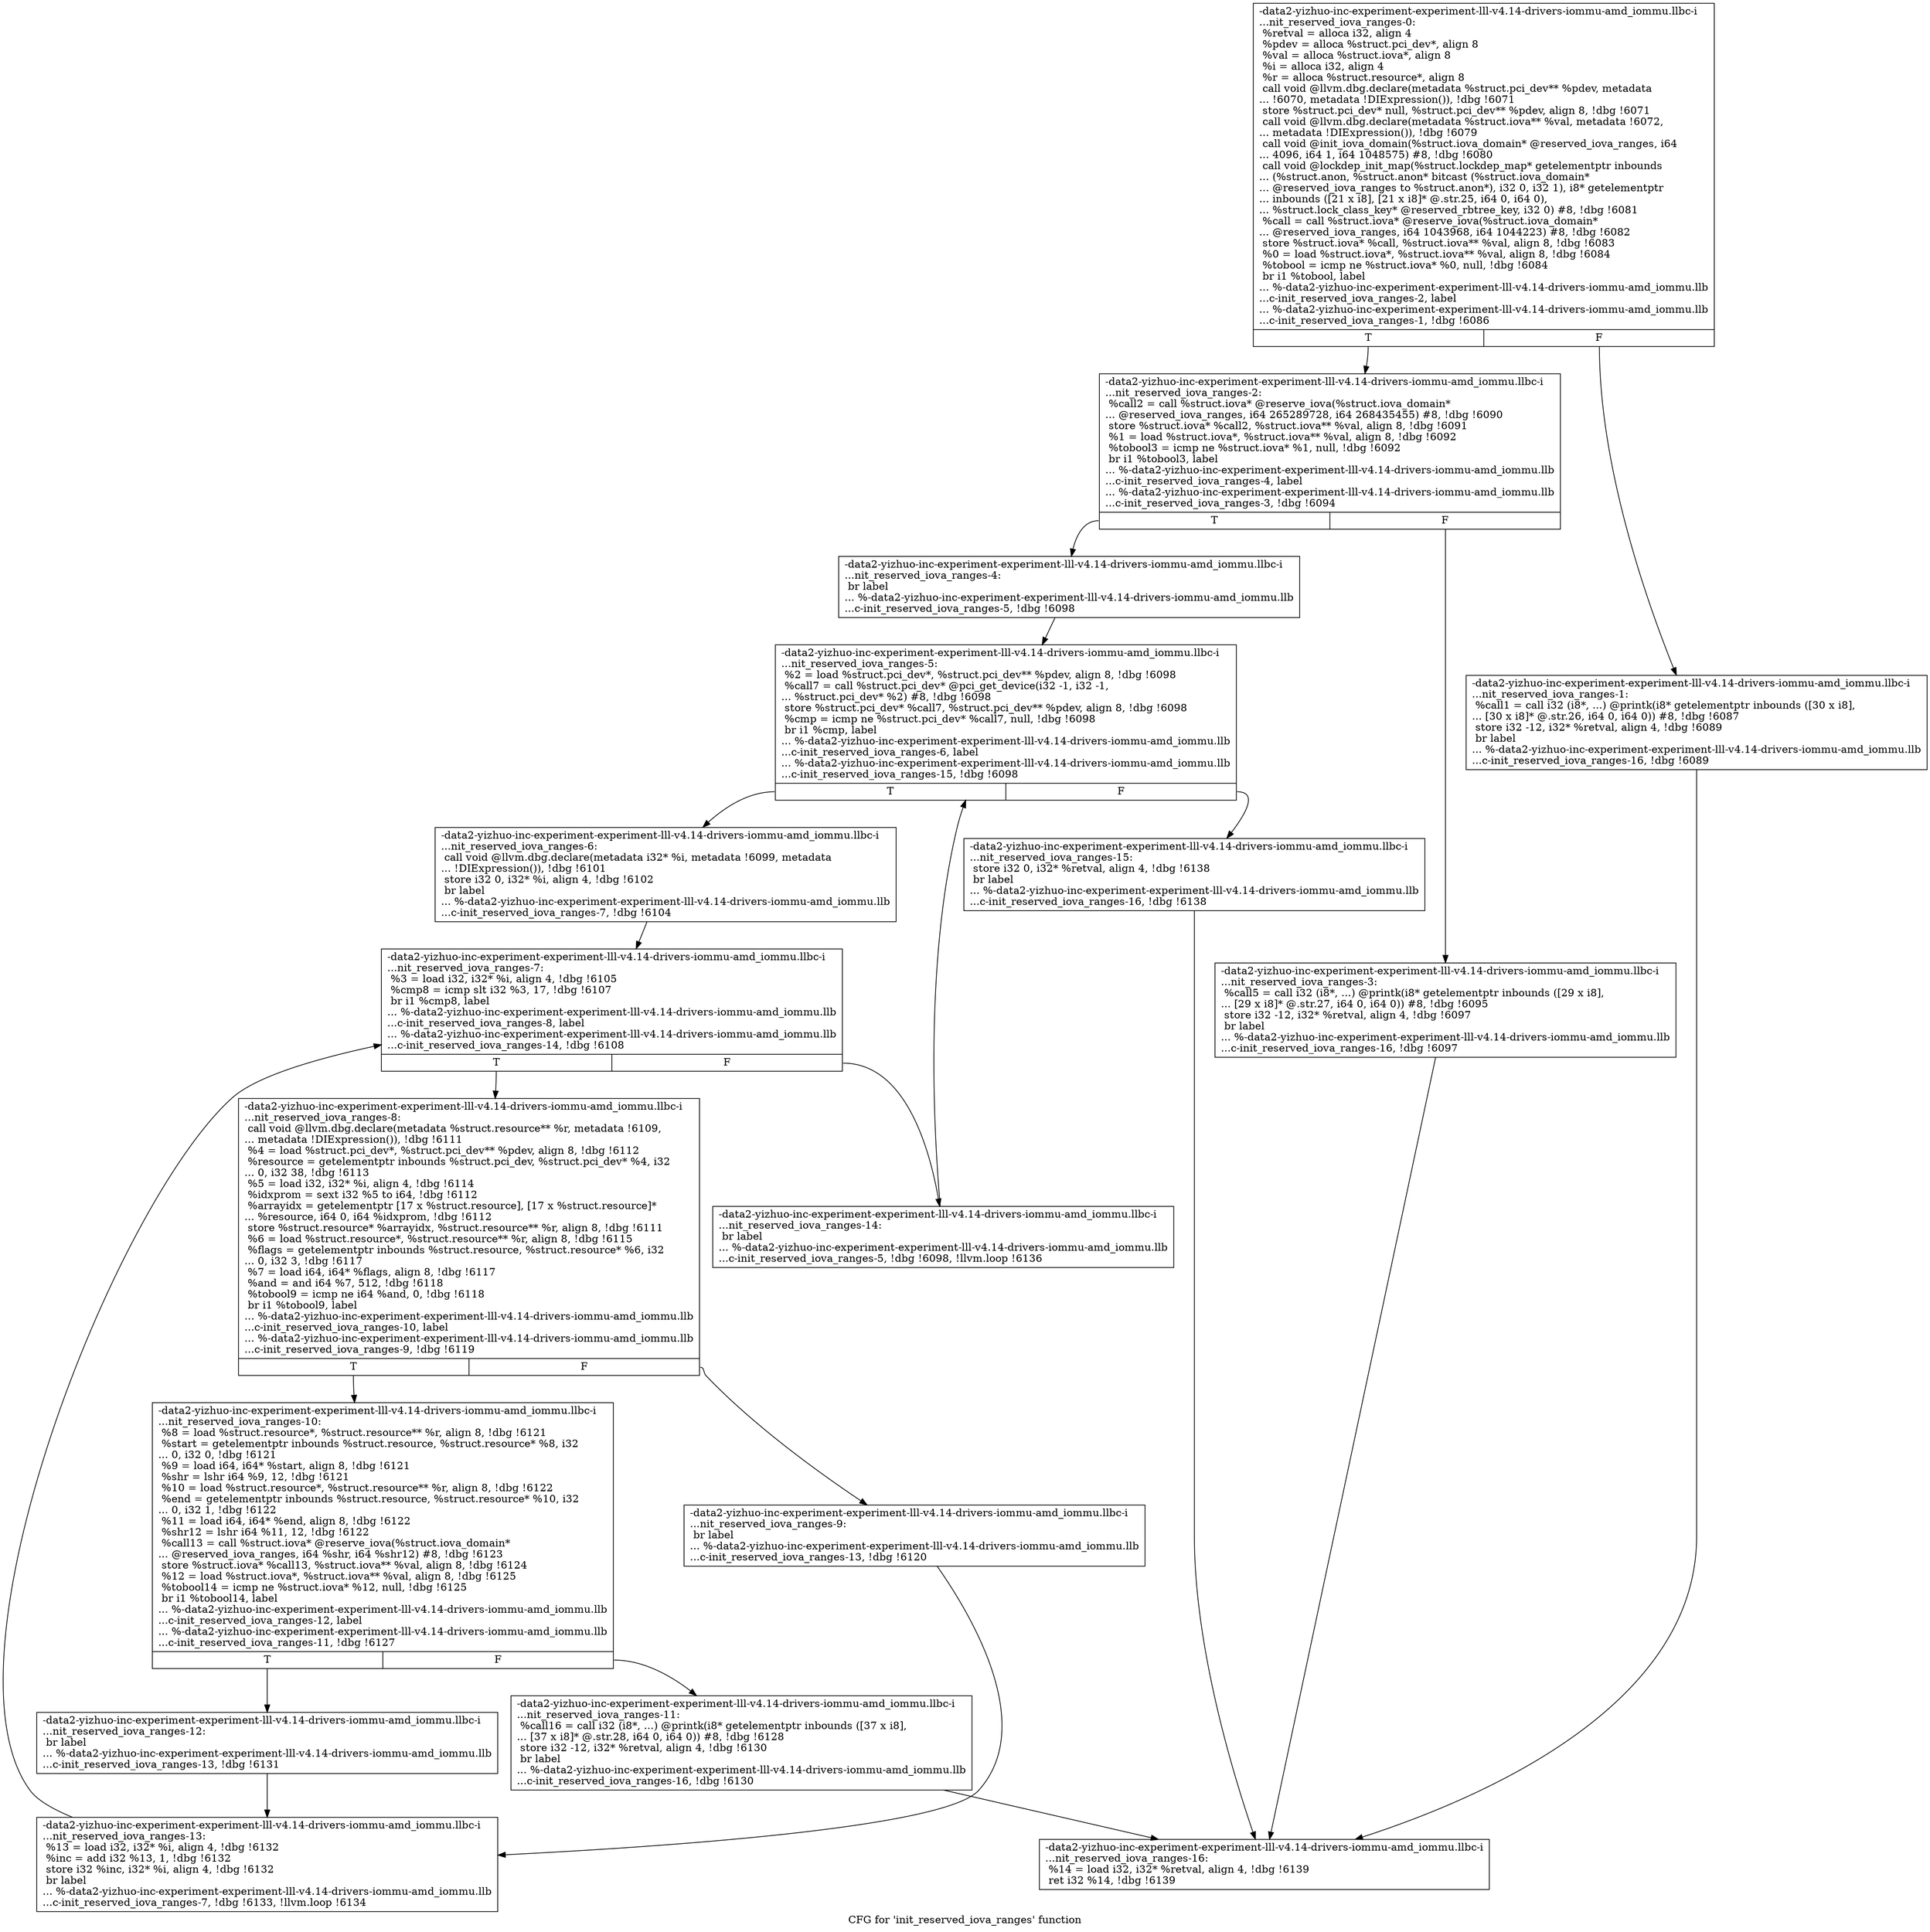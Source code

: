 digraph "CFG for 'init_reserved_iova_ranges' function" {
	label="CFG for 'init_reserved_iova_ranges' function";

	Node0x561b946542e0 [shape=record,label="{-data2-yizhuo-inc-experiment-experiment-lll-v4.14-drivers-iommu-amd_iommu.llbc-i\l...nit_reserved_iova_ranges-0:\l  %retval = alloca i32, align 4\l  %pdev = alloca %struct.pci_dev*, align 8\l  %val = alloca %struct.iova*, align 8\l  %i = alloca i32, align 4\l  %r = alloca %struct.resource*, align 8\l  call void @llvm.dbg.declare(metadata %struct.pci_dev** %pdev, metadata\l... !6070, metadata !DIExpression()), !dbg !6071\l  store %struct.pci_dev* null, %struct.pci_dev** %pdev, align 8, !dbg !6071\l  call void @llvm.dbg.declare(metadata %struct.iova** %val, metadata !6072,\l... metadata !DIExpression()), !dbg !6079\l  call void @init_iova_domain(%struct.iova_domain* @reserved_iova_ranges, i64\l... 4096, i64 1, i64 1048575) #8, !dbg !6080\l  call void @lockdep_init_map(%struct.lockdep_map* getelementptr inbounds\l... (%struct.anon, %struct.anon* bitcast (%struct.iova_domain*\l... @reserved_iova_ranges to %struct.anon*), i32 0, i32 1), i8* getelementptr\l... inbounds ([21 x i8], [21 x i8]* @.str.25, i64 0, i64 0),\l... %struct.lock_class_key* @reserved_rbtree_key, i32 0) #8, !dbg !6081\l  %call = call %struct.iova* @reserve_iova(%struct.iova_domain*\l... @reserved_iova_ranges, i64 1043968, i64 1044223) #8, !dbg !6082\l  store %struct.iova* %call, %struct.iova** %val, align 8, !dbg !6083\l  %0 = load %struct.iova*, %struct.iova** %val, align 8, !dbg !6084\l  %tobool = icmp ne %struct.iova* %0, null, !dbg !6084\l  br i1 %tobool, label\l... %-data2-yizhuo-inc-experiment-experiment-lll-v4.14-drivers-iommu-amd_iommu.llb\l...c-init_reserved_iova_ranges-2, label\l... %-data2-yizhuo-inc-experiment-experiment-lll-v4.14-drivers-iommu-amd_iommu.llb\l...c-init_reserved_iova_ranges-1, !dbg !6086\l|{<s0>T|<s1>F}}"];
	Node0x561b946542e0:s0 -> Node0x561b944f6ae0;
	Node0x561b946542e0:s1 -> Node0x561b944f6a90;
	Node0x561b944f6a90 [shape=record,label="{-data2-yizhuo-inc-experiment-experiment-lll-v4.14-drivers-iommu-amd_iommu.llbc-i\l...nit_reserved_iova_ranges-1: \l  %call1 = call i32 (i8*, ...) @printk(i8* getelementptr inbounds ([30 x i8],\l... [30 x i8]* @.str.26, i64 0, i64 0)) #8, !dbg !6087\l  store i32 -12, i32* %retval, align 4, !dbg !6089\l  br label\l... %-data2-yizhuo-inc-experiment-experiment-lll-v4.14-drivers-iommu-amd_iommu.llb\l...c-init_reserved_iova_ranges-16, !dbg !6089\l}"];
	Node0x561b944f6a90 -> Node0x561b944f6f40;
	Node0x561b944f6ae0 [shape=record,label="{-data2-yizhuo-inc-experiment-experiment-lll-v4.14-drivers-iommu-amd_iommu.llbc-i\l...nit_reserved_iova_ranges-2: \l  %call2 = call %struct.iova* @reserve_iova(%struct.iova_domain*\l... @reserved_iova_ranges, i64 265289728, i64 268435455) #8, !dbg !6090\l  store %struct.iova* %call2, %struct.iova** %val, align 8, !dbg !6091\l  %1 = load %struct.iova*, %struct.iova** %val, align 8, !dbg !6092\l  %tobool3 = icmp ne %struct.iova* %1, null, !dbg !6092\l  br i1 %tobool3, label\l... %-data2-yizhuo-inc-experiment-experiment-lll-v4.14-drivers-iommu-amd_iommu.llb\l...c-init_reserved_iova_ranges-4, label\l... %-data2-yizhuo-inc-experiment-experiment-lll-v4.14-drivers-iommu-amd_iommu.llb\l...c-init_reserved_iova_ranges-3, !dbg !6094\l|{<s0>T|<s1>F}}"];
	Node0x561b944f6ae0:s0 -> Node0x561b944f6b80;
	Node0x561b944f6ae0:s1 -> Node0x561b944f6b30;
	Node0x561b944f6b30 [shape=record,label="{-data2-yizhuo-inc-experiment-experiment-lll-v4.14-drivers-iommu-amd_iommu.llbc-i\l...nit_reserved_iova_ranges-3: \l  %call5 = call i32 (i8*, ...) @printk(i8* getelementptr inbounds ([29 x i8],\l... [29 x i8]* @.str.27, i64 0, i64 0)) #8, !dbg !6095\l  store i32 -12, i32* %retval, align 4, !dbg !6097\l  br label\l... %-data2-yizhuo-inc-experiment-experiment-lll-v4.14-drivers-iommu-amd_iommu.llb\l...c-init_reserved_iova_ranges-16, !dbg !6097\l}"];
	Node0x561b944f6b30 -> Node0x561b944f6f40;
	Node0x561b944f6b80 [shape=record,label="{-data2-yizhuo-inc-experiment-experiment-lll-v4.14-drivers-iommu-amd_iommu.llbc-i\l...nit_reserved_iova_ranges-4: \l  br label\l... %-data2-yizhuo-inc-experiment-experiment-lll-v4.14-drivers-iommu-amd_iommu.llb\l...c-init_reserved_iova_ranges-5, !dbg !6098\l}"];
	Node0x561b944f6b80 -> Node0x561b944f6bd0;
	Node0x561b944f6bd0 [shape=record,label="{-data2-yizhuo-inc-experiment-experiment-lll-v4.14-drivers-iommu-amd_iommu.llbc-i\l...nit_reserved_iova_ranges-5: \l  %2 = load %struct.pci_dev*, %struct.pci_dev** %pdev, align 8, !dbg !6098\l  %call7 = call %struct.pci_dev* @pci_get_device(i32 -1, i32 -1,\l... %struct.pci_dev* %2) #8, !dbg !6098\l  store %struct.pci_dev* %call7, %struct.pci_dev** %pdev, align 8, !dbg !6098\l  %cmp = icmp ne %struct.pci_dev* %call7, null, !dbg !6098\l  br i1 %cmp, label\l... %-data2-yizhuo-inc-experiment-experiment-lll-v4.14-drivers-iommu-amd_iommu.llb\l...c-init_reserved_iova_ranges-6, label\l... %-data2-yizhuo-inc-experiment-experiment-lll-v4.14-drivers-iommu-amd_iommu.llb\l...c-init_reserved_iova_ranges-15, !dbg !6098\l|{<s0>T|<s1>F}}"];
	Node0x561b944f6bd0:s0 -> Node0x561b944f6c20;
	Node0x561b944f6bd0:s1 -> Node0x561b944f6ef0;
	Node0x561b944f6c20 [shape=record,label="{-data2-yizhuo-inc-experiment-experiment-lll-v4.14-drivers-iommu-amd_iommu.llbc-i\l...nit_reserved_iova_ranges-6: \l  call void @llvm.dbg.declare(metadata i32* %i, metadata !6099, metadata\l... !DIExpression()), !dbg !6101\l  store i32 0, i32* %i, align 4, !dbg !6102\l  br label\l... %-data2-yizhuo-inc-experiment-experiment-lll-v4.14-drivers-iommu-amd_iommu.llb\l...c-init_reserved_iova_ranges-7, !dbg !6104\l}"];
	Node0x561b944f6c20 -> Node0x561b944f6c70;
	Node0x561b944f6c70 [shape=record,label="{-data2-yizhuo-inc-experiment-experiment-lll-v4.14-drivers-iommu-amd_iommu.llbc-i\l...nit_reserved_iova_ranges-7: \l  %3 = load i32, i32* %i, align 4, !dbg !6105\l  %cmp8 = icmp slt i32 %3, 17, !dbg !6107\l  br i1 %cmp8, label\l... %-data2-yizhuo-inc-experiment-experiment-lll-v4.14-drivers-iommu-amd_iommu.llb\l...c-init_reserved_iova_ranges-8, label\l... %-data2-yizhuo-inc-experiment-experiment-lll-v4.14-drivers-iommu-amd_iommu.llb\l...c-init_reserved_iova_ranges-14, !dbg !6108\l|{<s0>T|<s1>F}}"];
	Node0x561b944f6c70:s0 -> Node0x561b944f6cc0;
	Node0x561b944f6c70:s1 -> Node0x561b944f6ea0;
	Node0x561b944f6cc0 [shape=record,label="{-data2-yizhuo-inc-experiment-experiment-lll-v4.14-drivers-iommu-amd_iommu.llbc-i\l...nit_reserved_iova_ranges-8: \l  call void @llvm.dbg.declare(metadata %struct.resource** %r, metadata !6109,\l... metadata !DIExpression()), !dbg !6111\l  %4 = load %struct.pci_dev*, %struct.pci_dev** %pdev, align 8, !dbg !6112\l  %resource = getelementptr inbounds %struct.pci_dev, %struct.pci_dev* %4, i32\l... 0, i32 38, !dbg !6113\l  %5 = load i32, i32* %i, align 4, !dbg !6114\l  %idxprom = sext i32 %5 to i64, !dbg !6112\l  %arrayidx = getelementptr [17 x %struct.resource], [17 x %struct.resource]*\l... %resource, i64 0, i64 %idxprom, !dbg !6112\l  store %struct.resource* %arrayidx, %struct.resource** %r, align 8, !dbg !6111\l  %6 = load %struct.resource*, %struct.resource** %r, align 8, !dbg !6115\l  %flags = getelementptr inbounds %struct.resource, %struct.resource* %6, i32\l... 0, i32 3, !dbg !6117\l  %7 = load i64, i64* %flags, align 8, !dbg !6117\l  %and = and i64 %7, 512, !dbg !6118\l  %tobool9 = icmp ne i64 %and, 0, !dbg !6118\l  br i1 %tobool9, label\l... %-data2-yizhuo-inc-experiment-experiment-lll-v4.14-drivers-iommu-amd_iommu.llb\l...c-init_reserved_iova_ranges-10, label\l... %-data2-yizhuo-inc-experiment-experiment-lll-v4.14-drivers-iommu-amd_iommu.llb\l...c-init_reserved_iova_ranges-9, !dbg !6119\l|{<s0>T|<s1>F}}"];
	Node0x561b944f6cc0:s0 -> Node0x561b944f6d60;
	Node0x561b944f6cc0:s1 -> Node0x561b944f6d10;
	Node0x561b944f6d10 [shape=record,label="{-data2-yizhuo-inc-experiment-experiment-lll-v4.14-drivers-iommu-amd_iommu.llbc-i\l...nit_reserved_iova_ranges-9: \l  br label\l... %-data2-yizhuo-inc-experiment-experiment-lll-v4.14-drivers-iommu-amd_iommu.llb\l...c-init_reserved_iova_ranges-13, !dbg !6120\l}"];
	Node0x561b944f6d10 -> Node0x561b944f6e50;
	Node0x561b944f6d60 [shape=record,label="{-data2-yizhuo-inc-experiment-experiment-lll-v4.14-drivers-iommu-amd_iommu.llbc-i\l...nit_reserved_iova_ranges-10: \l  %8 = load %struct.resource*, %struct.resource** %r, align 8, !dbg !6121\l  %start = getelementptr inbounds %struct.resource, %struct.resource* %8, i32\l... 0, i32 0, !dbg !6121\l  %9 = load i64, i64* %start, align 8, !dbg !6121\l  %shr = lshr i64 %9, 12, !dbg !6121\l  %10 = load %struct.resource*, %struct.resource** %r, align 8, !dbg !6122\l  %end = getelementptr inbounds %struct.resource, %struct.resource* %10, i32\l... 0, i32 1, !dbg !6122\l  %11 = load i64, i64* %end, align 8, !dbg !6122\l  %shr12 = lshr i64 %11, 12, !dbg !6122\l  %call13 = call %struct.iova* @reserve_iova(%struct.iova_domain*\l... @reserved_iova_ranges, i64 %shr, i64 %shr12) #8, !dbg !6123\l  store %struct.iova* %call13, %struct.iova** %val, align 8, !dbg !6124\l  %12 = load %struct.iova*, %struct.iova** %val, align 8, !dbg !6125\l  %tobool14 = icmp ne %struct.iova* %12, null, !dbg !6125\l  br i1 %tobool14, label\l... %-data2-yizhuo-inc-experiment-experiment-lll-v4.14-drivers-iommu-amd_iommu.llb\l...c-init_reserved_iova_ranges-12, label\l... %-data2-yizhuo-inc-experiment-experiment-lll-v4.14-drivers-iommu-amd_iommu.llb\l...c-init_reserved_iova_ranges-11, !dbg !6127\l|{<s0>T|<s1>F}}"];
	Node0x561b944f6d60:s0 -> Node0x561b944f6e00;
	Node0x561b944f6d60:s1 -> Node0x561b944f6db0;
	Node0x561b944f6db0 [shape=record,label="{-data2-yizhuo-inc-experiment-experiment-lll-v4.14-drivers-iommu-amd_iommu.llbc-i\l...nit_reserved_iova_ranges-11: \l  %call16 = call i32 (i8*, ...) @printk(i8* getelementptr inbounds ([37 x i8],\l... [37 x i8]* @.str.28, i64 0, i64 0)) #8, !dbg !6128\l  store i32 -12, i32* %retval, align 4, !dbg !6130\l  br label\l... %-data2-yizhuo-inc-experiment-experiment-lll-v4.14-drivers-iommu-amd_iommu.llb\l...c-init_reserved_iova_ranges-16, !dbg !6130\l}"];
	Node0x561b944f6db0 -> Node0x561b944f6f40;
	Node0x561b944f6e00 [shape=record,label="{-data2-yizhuo-inc-experiment-experiment-lll-v4.14-drivers-iommu-amd_iommu.llbc-i\l...nit_reserved_iova_ranges-12: \l  br label\l... %-data2-yizhuo-inc-experiment-experiment-lll-v4.14-drivers-iommu-amd_iommu.llb\l...c-init_reserved_iova_ranges-13, !dbg !6131\l}"];
	Node0x561b944f6e00 -> Node0x561b944f6e50;
	Node0x561b944f6e50 [shape=record,label="{-data2-yizhuo-inc-experiment-experiment-lll-v4.14-drivers-iommu-amd_iommu.llbc-i\l...nit_reserved_iova_ranges-13: \l  %13 = load i32, i32* %i, align 4, !dbg !6132\l  %inc = add i32 %13, 1, !dbg !6132\l  store i32 %inc, i32* %i, align 4, !dbg !6132\l  br label\l... %-data2-yizhuo-inc-experiment-experiment-lll-v4.14-drivers-iommu-amd_iommu.llb\l...c-init_reserved_iova_ranges-7, !dbg !6133, !llvm.loop !6134\l}"];
	Node0x561b944f6e50 -> Node0x561b944f6c70;
	Node0x561b944f6ea0 [shape=record,label="{-data2-yizhuo-inc-experiment-experiment-lll-v4.14-drivers-iommu-amd_iommu.llbc-i\l...nit_reserved_iova_ranges-14: \l  br label\l... %-data2-yizhuo-inc-experiment-experiment-lll-v4.14-drivers-iommu-amd_iommu.llb\l...c-init_reserved_iova_ranges-5, !dbg !6098, !llvm.loop !6136\l}"];
	Node0x561b944f6ea0 -> Node0x561b944f6bd0;
	Node0x561b944f6ef0 [shape=record,label="{-data2-yizhuo-inc-experiment-experiment-lll-v4.14-drivers-iommu-amd_iommu.llbc-i\l...nit_reserved_iova_ranges-15: \l  store i32 0, i32* %retval, align 4, !dbg !6138\l  br label\l... %-data2-yizhuo-inc-experiment-experiment-lll-v4.14-drivers-iommu-amd_iommu.llb\l...c-init_reserved_iova_ranges-16, !dbg !6138\l}"];
	Node0x561b944f6ef0 -> Node0x561b944f6f40;
	Node0x561b944f6f40 [shape=record,label="{-data2-yizhuo-inc-experiment-experiment-lll-v4.14-drivers-iommu-amd_iommu.llbc-i\l...nit_reserved_iova_ranges-16: \l  %14 = load i32, i32* %retval, align 4, !dbg !6139\l  ret i32 %14, !dbg !6139\l}"];
}
